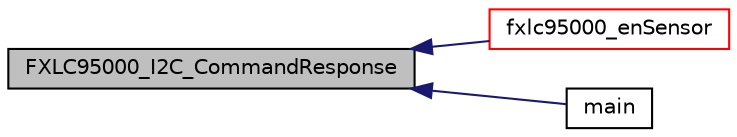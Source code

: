 digraph "FXLC95000_I2C_CommandResponse"
{
  edge [fontname="Helvetica",fontsize="10",labelfontname="Helvetica",labelfontsize="10"];
  node [fontname="Helvetica",fontsize="10",shape=record];
  rankdir="LR";
  Node15 [label="FXLC95000_I2C_CommandResponse",height=0.2,width=0.4,color="black", fillcolor="grey75", style="filled", fontcolor="black"];
  Node15 -> Node16 [dir="back",color="midnightblue",fontsize="10",style="solid",fontname="Helvetica"];
  Node16 [label="fxlc95000_enSensor",height=0.2,width=0.4,color="red", fillcolor="white", style="filled",URL="$fxlc95000__flash__demo_8c.html#a4d3c6a49cdb7699813aa88ce1bc3d7e5"];
  Node15 -> Node18 [dir="back",color="midnightblue",fontsize="10",style="solid",fontname="Helvetica"];
  Node18 [label="main",height=0.2,width=0.4,color="black", fillcolor="white", style="filled",URL="$fxlc95000__flash__demo_8c.html#a840291bc02cba5474a4cb46a9b9566fe",tooltip="Main function. "];
}
